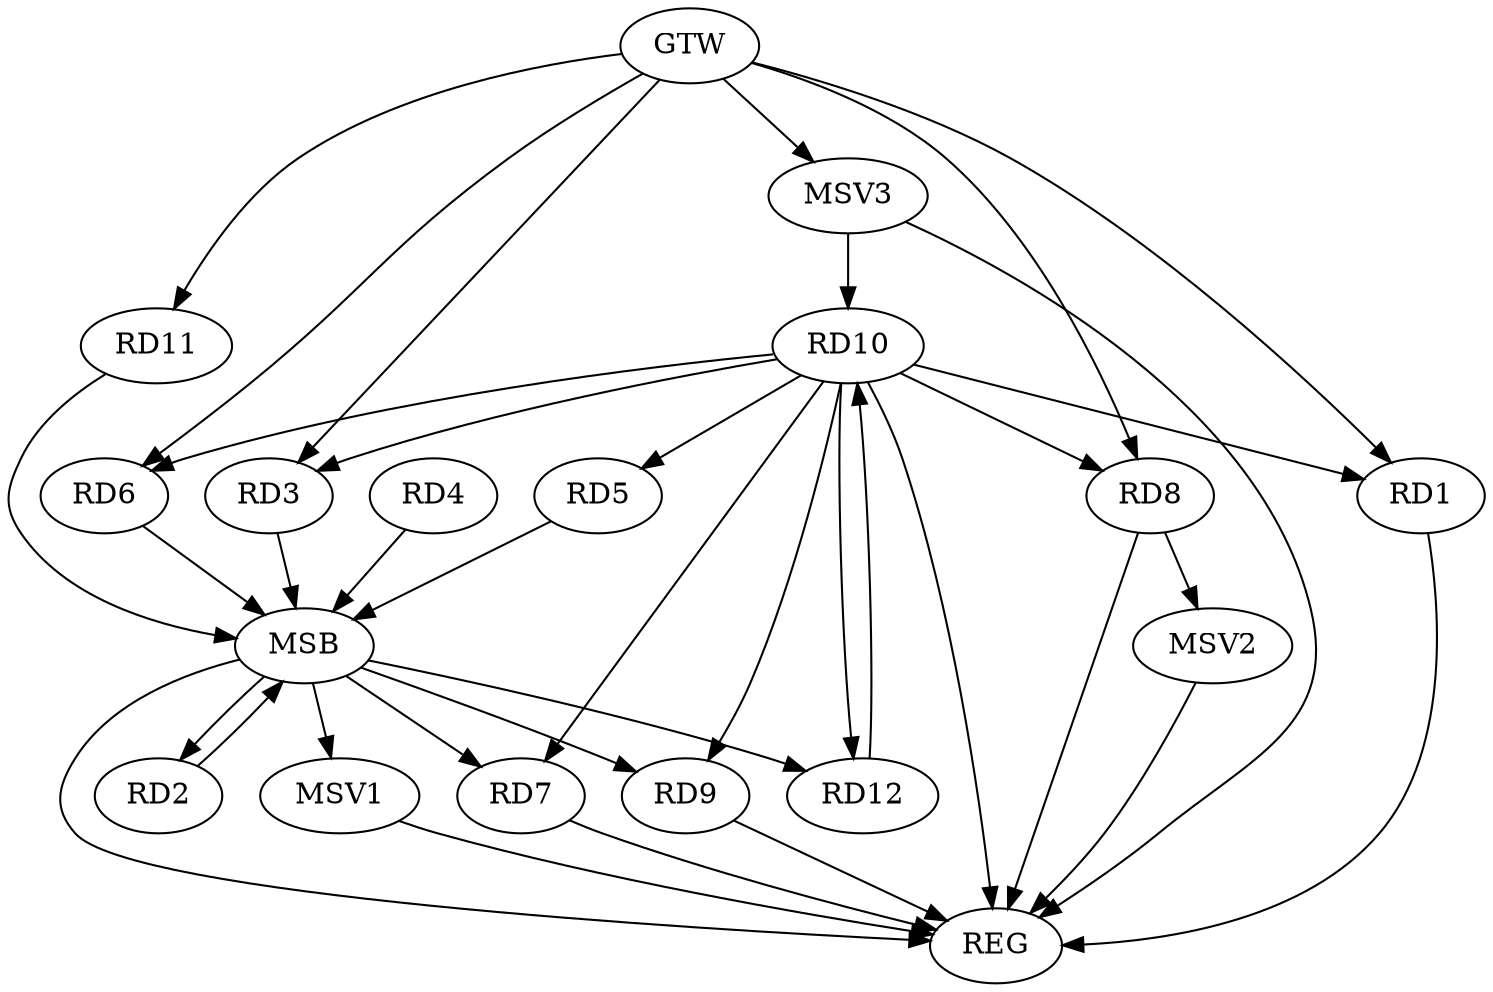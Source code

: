 strict digraph G {
  RD1 [ label="RD1" ];
  RD2 [ label="RD2" ];
  RD3 [ label="RD3" ];
  RD4 [ label="RD4" ];
  RD5 [ label="RD5" ];
  RD6 [ label="RD6" ];
  RD7 [ label="RD7" ];
  RD8 [ label="RD8" ];
  RD9 [ label="RD9" ];
  RD10 [ label="RD10" ];
  RD11 [ label="RD11" ];
  RD12 [ label="RD12" ];
  GTW [ label="GTW" ];
  REG [ label="REG" ];
  MSB [ label="MSB" ];
  MSV1 [ label="MSV1" ];
  MSV2 [ label="MSV2" ];
  MSV3 [ label="MSV3" ];
  RD10 -> RD5;
  RD10 -> RD12;
  RD12 -> RD10;
  GTW -> RD1;
  GTW -> RD3;
  GTW -> RD6;
  GTW -> RD8;
  GTW -> RD11;
  RD1 -> REG;
  RD7 -> REG;
  RD8 -> REG;
  RD9 -> REG;
  RD10 -> REG;
  RD2 -> MSB;
  MSB -> REG;
  RD3 -> MSB;
  MSB -> RD7;
  MSB -> RD9;
  MSB -> RD12;
  RD4 -> MSB;
  MSB -> RD2;
  RD5 -> MSB;
  RD6 -> MSB;
  RD11 -> MSB;
  RD10 -> RD9;
  RD10 -> RD6;
  RD10 -> RD7;
  RD10 -> RD8;
  RD10 -> RD1;
  RD10 -> RD3;
  MSB -> MSV1;
  MSV1 -> REG;
  RD8 -> MSV2;
  MSV2 -> REG;
  MSV3 -> RD10;
  GTW -> MSV3;
  MSV3 -> REG;
}
